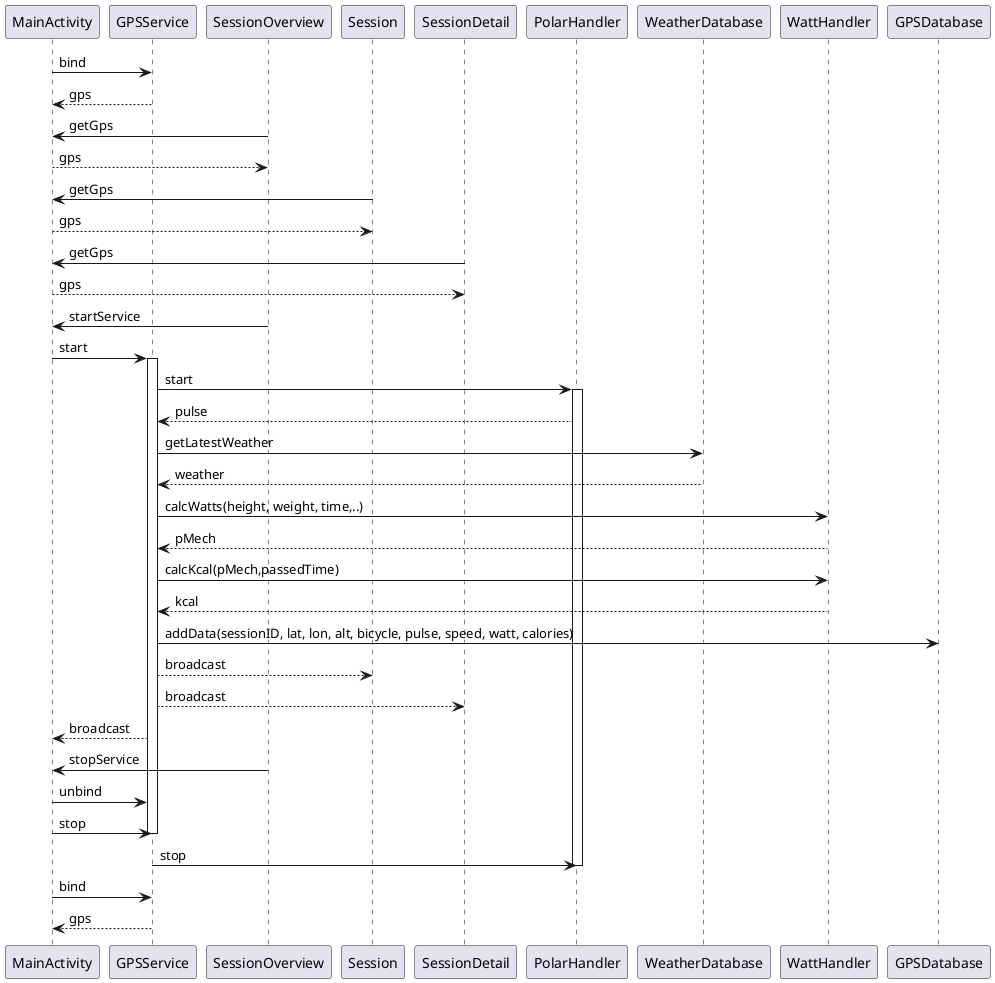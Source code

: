 @startuml
MainActivity -> GPSService: bind
MainActivity <-- GPSService: gps

SessionOverview -> MainActivity:getGps
return gps
Session -> MainActivity:getGps
return gps
SessionDetail -> MainActivity:getGps
return gps

SessionOverview ->MainActivity: startService
MainActivity->GPSService: start
Activate GPSService
GPSService->PolarHandler: start
Activate PolarHandler
GPSService<--PolarHandler: pulse
GPSService->WeatherDatabase: getLatestWeather
GPSService<--WeatherDatabase: weather

GPSService->WattHandler: calcWatts(height, weight, time,..)
GPSService<--WattHandler: pMech
GPSService->WattHandler: calcKcal(pMech,passedTime)
GPSService<--WattHandler: kcal

GPSDatabase<-GPSService: addData(sessionID, lat, lon, alt, bicycle, pulse, speed, watt, calories)
GPSService-->Session: broadcast
GPSService-->SessionDetail: broadcast
GPSService-->MainActivity: broadcast

SessionOverview ->MainActivity: stopService

MainActivity ->GPSService: unbind
MainActivity ->GPSService: stop
Deactivate GPSService

GPSService->PolarHandler: stop
Deactivate PolarHandler
MainActivity ->GPSService: bind
MainActivity <-- GPSService: gps

@enduml